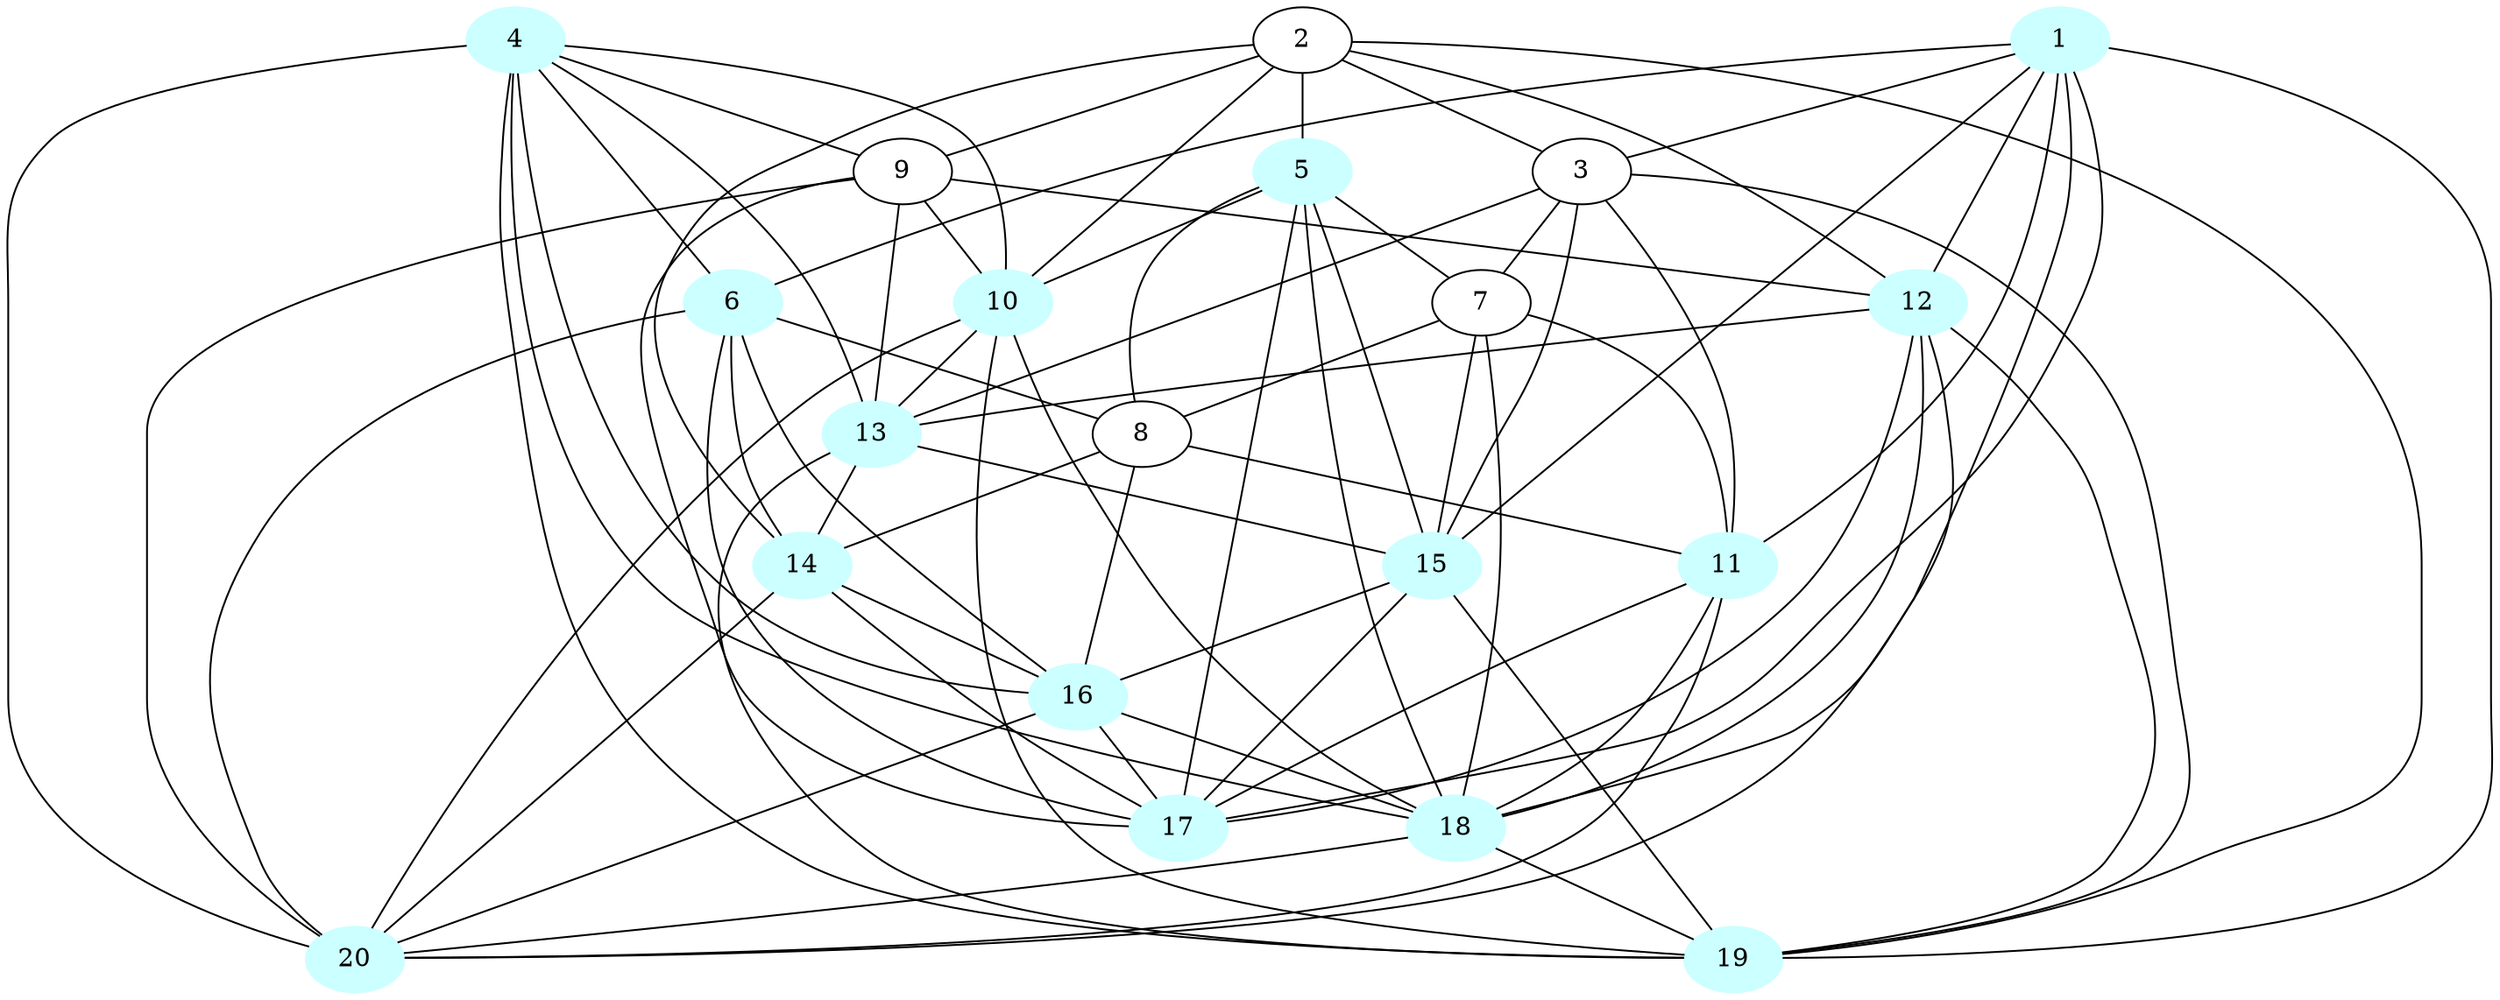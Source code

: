 graph G {
    1 [style=filled, color="#CCFFFF"];
    4 [style=filled, color="#CCFFFF"];
    5 [style=filled, color="#CCFFFF"];
    6 [style=filled, color="#CCFFFF"];
    10 [style=filled, color="#CCFFFF"];
    11 [style=filled, color="#CCFFFF"];
    12 [style=filled, color="#CCFFFF"];
    13 [style=filled, color="#CCFFFF"];
    14 [style=filled, color="#CCFFFF"];
    15 [style=filled, color="#CCFFFF"];
    16 [style=filled, color="#CCFFFF"];
    17 [style=filled, color="#CCFFFF"];
    18 [style=filled, color="#CCFFFF"];
    19 [style=filled, color="#CCFFFF"];
    20 [style=filled, color="#CCFFFF"];
    1 -- 3 [len= 2]
    1 -- 6 [len= 2]
    1 -- 11 [len= 2]
    1 -- 12 [len= 2]
    1 -- 15 [len= 2]
    1 -- 17 [len= 2]
    1 -- 18 [len= 2]
    1 -- 19 [len= 2]
    2 -- 3 [len= 2]
    2 -- 5 [len= 2]
    2 -- 9 [len= 2]
    2 -- 10 [len= 2]
    2 -- 12 [len= 2]
    2 -- 14 [len= 2]
    2 -- 19 [len= 2]
    3 -- 7 [len= 2]
    3 -- 11 [len= 2]
    3 -- 13 [len= 2]
    3 -- 15 [len= 2]
    3 -- 19 [len= 2]
    4 -- 6 [len= 2]
    4 -- 9 [len= 2]
    4 -- 10 [len= 2]
    4 -- 13 [len= 2]
    4 -- 16 [len= 2]
    4 -- 18 [len= 2]
    4 -- 19 [len= 2]
    4 -- 20 [len= 2]
    5 -- 7 [len= 2]
    5 -- 8 [len= 2]
    5 -- 10 [len= 2]
    5 -- 15 [len= 2]
    5 -- 17 [len= 2]
    5 -- 18 [len= 2]
    6 -- 8 [len= 2]
    6 -- 14 [len= 2]
    6 -- 16 [len= 2]
    6 -- 17 [len= 2]
    6 -- 20 [len= 2]
    7 -- 8 [len= 2]
    7 -- 11 [len= 2]
    7 -- 15 [len= 2]
    7 -- 18 [len= 2]
    8 -- 11 [len= 2]
    8 -- 14 [len= 2]
    8 -- 16 [len= 2]
    9 -- 10 [len= 2]
    9 -- 12 [len= 2]
    9 -- 13 [len= 2]
    9 -- 17 [len= 2]
    9 -- 20 [len= 2]
    10 -- 13 [len= 2]
    10 -- 18 [len= 2]
    10 -- 19 [len= 2]
    10 -- 20 [len= 2]
    11 -- 17 [len= 2]
    11 -- 18 [len= 2]
    11 -- 20 [len= 2]
    12 -- 13 [len= 2]
    12 -- 17 [len= 2]
    12 -- 18 [len= 2]
    12 -- 19 [len= 2]
    12 -- 20 [len= 2]
    13 -- 14 [len= 2]
    13 -- 15 [len= 2]
    13 -- 19 [len= 2]
    14 -- 16 [len= 2]
    14 -- 17 [len= 2]
    14 -- 20 [len= 2]
    15 -- 16 [len= 2]
    15 -- 17 [len= 2]
    15 -- 19 [len= 2]
    16 -- 17 [len= 2]
    16 -- 18 [len= 2]
    16 -- 20 [len= 2]
    18 -- 19 [len= 2]
    18 -- 20 [len= 2]
}
